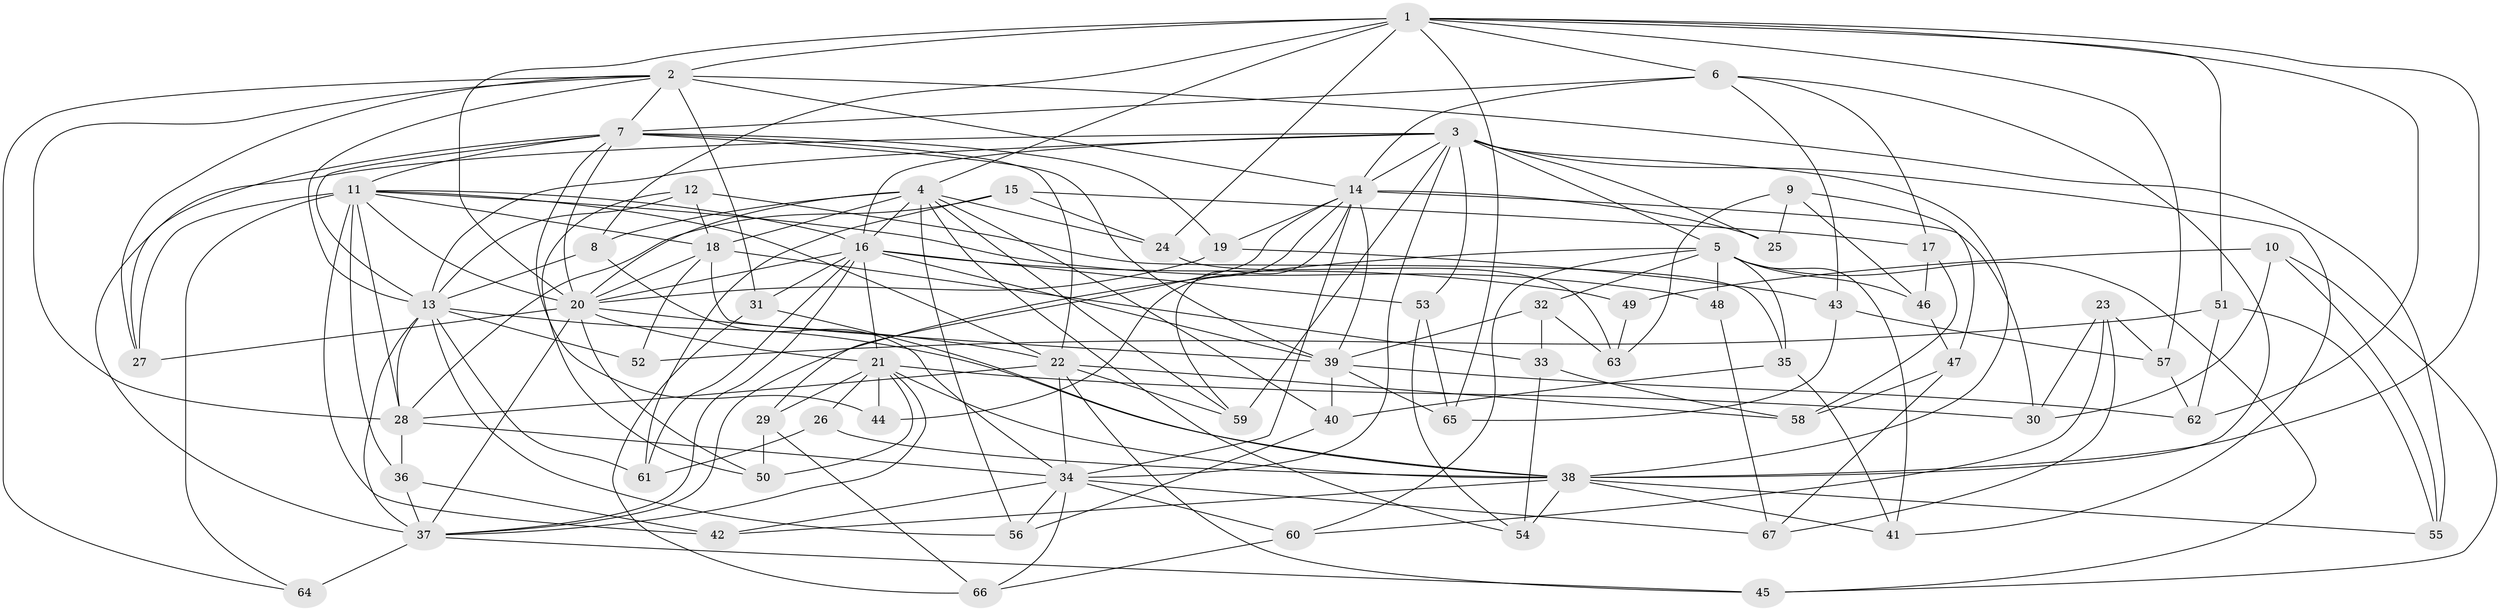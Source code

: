 // original degree distribution, {4: 1.0}
// Generated by graph-tools (version 1.1) at 2025/53/03/04/25 22:53:56]
// undirected, 67 vertices, 186 edges
graph export_dot {
  node [color=gray90,style=filled];
  1;
  2;
  3;
  4;
  5;
  6;
  7;
  8;
  9;
  10;
  11;
  12;
  13;
  14;
  15;
  16;
  17;
  18;
  19;
  20;
  21;
  22;
  23;
  24;
  25;
  26;
  27;
  28;
  29;
  30;
  31;
  32;
  33;
  34;
  35;
  36;
  37;
  38;
  39;
  40;
  41;
  42;
  43;
  44;
  45;
  46;
  47;
  48;
  49;
  50;
  51;
  52;
  53;
  54;
  55;
  56;
  57;
  58;
  59;
  60;
  61;
  62;
  63;
  64;
  65;
  66;
  67;
  1 -- 2 [weight=2.0];
  1 -- 4 [weight=1.0];
  1 -- 6 [weight=1.0];
  1 -- 8 [weight=1.0];
  1 -- 20 [weight=1.0];
  1 -- 24 [weight=1.0];
  1 -- 38 [weight=1.0];
  1 -- 51 [weight=1.0];
  1 -- 57 [weight=1.0];
  1 -- 62 [weight=1.0];
  1 -- 65 [weight=1.0];
  2 -- 7 [weight=1.0];
  2 -- 13 [weight=1.0];
  2 -- 14 [weight=1.0];
  2 -- 27 [weight=1.0];
  2 -- 28 [weight=1.0];
  2 -- 31 [weight=1.0];
  2 -- 55 [weight=1.0];
  2 -- 64 [weight=1.0];
  3 -- 5 [weight=1.0];
  3 -- 13 [weight=1.0];
  3 -- 14 [weight=1.0];
  3 -- 16 [weight=1.0];
  3 -- 25 [weight=2.0];
  3 -- 34 [weight=1.0];
  3 -- 37 [weight=1.0];
  3 -- 38 [weight=1.0];
  3 -- 41 [weight=1.0];
  3 -- 53 [weight=1.0];
  3 -- 59 [weight=1.0];
  4 -- 8 [weight=1.0];
  4 -- 16 [weight=1.0];
  4 -- 18 [weight=1.0];
  4 -- 20 [weight=1.0];
  4 -- 24 [weight=1.0];
  4 -- 40 [weight=1.0];
  4 -- 54 [weight=1.0];
  4 -- 56 [weight=1.0];
  4 -- 59 [weight=1.0];
  5 -- 32 [weight=1.0];
  5 -- 35 [weight=1.0];
  5 -- 37 [weight=1.0];
  5 -- 41 [weight=1.0];
  5 -- 45 [weight=1.0];
  5 -- 46 [weight=1.0];
  5 -- 48 [weight=2.0];
  5 -- 60 [weight=1.0];
  6 -- 7 [weight=1.0];
  6 -- 14 [weight=1.0];
  6 -- 17 [weight=1.0];
  6 -- 38 [weight=1.0];
  6 -- 43 [weight=1.0];
  7 -- 11 [weight=1.0];
  7 -- 13 [weight=1.0];
  7 -- 19 [weight=1.0];
  7 -- 20 [weight=1.0];
  7 -- 22 [weight=1.0];
  7 -- 27 [weight=1.0];
  7 -- 39 [weight=1.0];
  7 -- 44 [weight=1.0];
  8 -- 13 [weight=1.0];
  8 -- 34 [weight=1.0];
  9 -- 25 [weight=1.0];
  9 -- 46 [weight=1.0];
  9 -- 47 [weight=1.0];
  9 -- 63 [weight=1.0];
  10 -- 30 [weight=1.0];
  10 -- 45 [weight=1.0];
  10 -- 49 [weight=1.0];
  10 -- 55 [weight=1.0];
  11 -- 16 [weight=1.0];
  11 -- 18 [weight=2.0];
  11 -- 20 [weight=1.0];
  11 -- 22 [weight=1.0];
  11 -- 27 [weight=1.0];
  11 -- 28 [weight=1.0];
  11 -- 36 [weight=1.0];
  11 -- 42 [weight=1.0];
  11 -- 48 [weight=1.0];
  11 -- 64 [weight=1.0];
  12 -- 13 [weight=1.0];
  12 -- 18 [weight=1.0];
  12 -- 35 [weight=1.0];
  12 -- 50 [weight=1.0];
  13 -- 28 [weight=1.0];
  13 -- 37 [weight=1.0];
  13 -- 38 [weight=1.0];
  13 -- 52 [weight=2.0];
  13 -- 56 [weight=1.0];
  13 -- 61 [weight=1.0];
  14 -- 19 [weight=1.0];
  14 -- 25 [weight=1.0];
  14 -- 29 [weight=1.0];
  14 -- 30 [weight=1.0];
  14 -- 34 [weight=2.0];
  14 -- 39 [weight=1.0];
  14 -- 44 [weight=1.0];
  14 -- 59 [weight=1.0];
  15 -- 17 [weight=1.0];
  15 -- 24 [weight=1.0];
  15 -- 28 [weight=1.0];
  15 -- 61 [weight=1.0];
  16 -- 20 [weight=1.0];
  16 -- 21 [weight=1.0];
  16 -- 31 [weight=1.0];
  16 -- 37 [weight=1.0];
  16 -- 39 [weight=1.0];
  16 -- 49 [weight=2.0];
  16 -- 53 [weight=1.0];
  16 -- 61 [weight=1.0];
  17 -- 46 [weight=1.0];
  17 -- 58 [weight=1.0];
  18 -- 20 [weight=1.0];
  18 -- 33 [weight=1.0];
  18 -- 39 [weight=1.0];
  18 -- 52 [weight=1.0];
  19 -- 20 [weight=1.0];
  19 -- 43 [weight=1.0];
  20 -- 21 [weight=1.0];
  20 -- 22 [weight=1.0];
  20 -- 27 [weight=1.0];
  20 -- 37 [weight=1.0];
  20 -- 50 [weight=1.0];
  21 -- 26 [weight=2.0];
  21 -- 29 [weight=1.0];
  21 -- 30 [weight=1.0];
  21 -- 37 [weight=1.0];
  21 -- 38 [weight=2.0];
  21 -- 44 [weight=2.0];
  21 -- 50 [weight=1.0];
  22 -- 28 [weight=1.0];
  22 -- 34 [weight=1.0];
  22 -- 45 [weight=1.0];
  22 -- 58 [weight=1.0];
  22 -- 59 [weight=1.0];
  23 -- 30 [weight=1.0];
  23 -- 57 [weight=1.0];
  23 -- 60 [weight=1.0];
  23 -- 67 [weight=1.0];
  24 -- 63 [weight=1.0];
  26 -- 38 [weight=1.0];
  26 -- 61 [weight=1.0];
  28 -- 34 [weight=2.0];
  28 -- 36 [weight=1.0];
  29 -- 50 [weight=1.0];
  29 -- 66 [weight=1.0];
  31 -- 38 [weight=1.0];
  31 -- 66 [weight=1.0];
  32 -- 33 [weight=1.0];
  32 -- 39 [weight=1.0];
  32 -- 63 [weight=1.0];
  33 -- 54 [weight=1.0];
  33 -- 58 [weight=1.0];
  34 -- 42 [weight=1.0];
  34 -- 56 [weight=1.0];
  34 -- 60 [weight=1.0];
  34 -- 66 [weight=1.0];
  34 -- 67 [weight=1.0];
  35 -- 40 [weight=1.0];
  35 -- 41 [weight=1.0];
  36 -- 37 [weight=1.0];
  36 -- 42 [weight=1.0];
  37 -- 45 [weight=1.0];
  37 -- 64 [weight=2.0];
  38 -- 41 [weight=1.0];
  38 -- 42 [weight=1.0];
  38 -- 54 [weight=1.0];
  38 -- 55 [weight=1.0];
  39 -- 40 [weight=1.0];
  39 -- 62 [weight=1.0];
  39 -- 65 [weight=1.0];
  40 -- 56 [weight=1.0];
  43 -- 57 [weight=1.0];
  43 -- 65 [weight=1.0];
  46 -- 47 [weight=1.0];
  47 -- 58 [weight=1.0];
  47 -- 67 [weight=1.0];
  48 -- 67 [weight=1.0];
  49 -- 63 [weight=1.0];
  51 -- 52 [weight=1.0];
  51 -- 55 [weight=1.0];
  51 -- 62 [weight=1.0];
  53 -- 54 [weight=1.0];
  53 -- 65 [weight=1.0];
  57 -- 62 [weight=1.0];
  60 -- 66 [weight=1.0];
}
